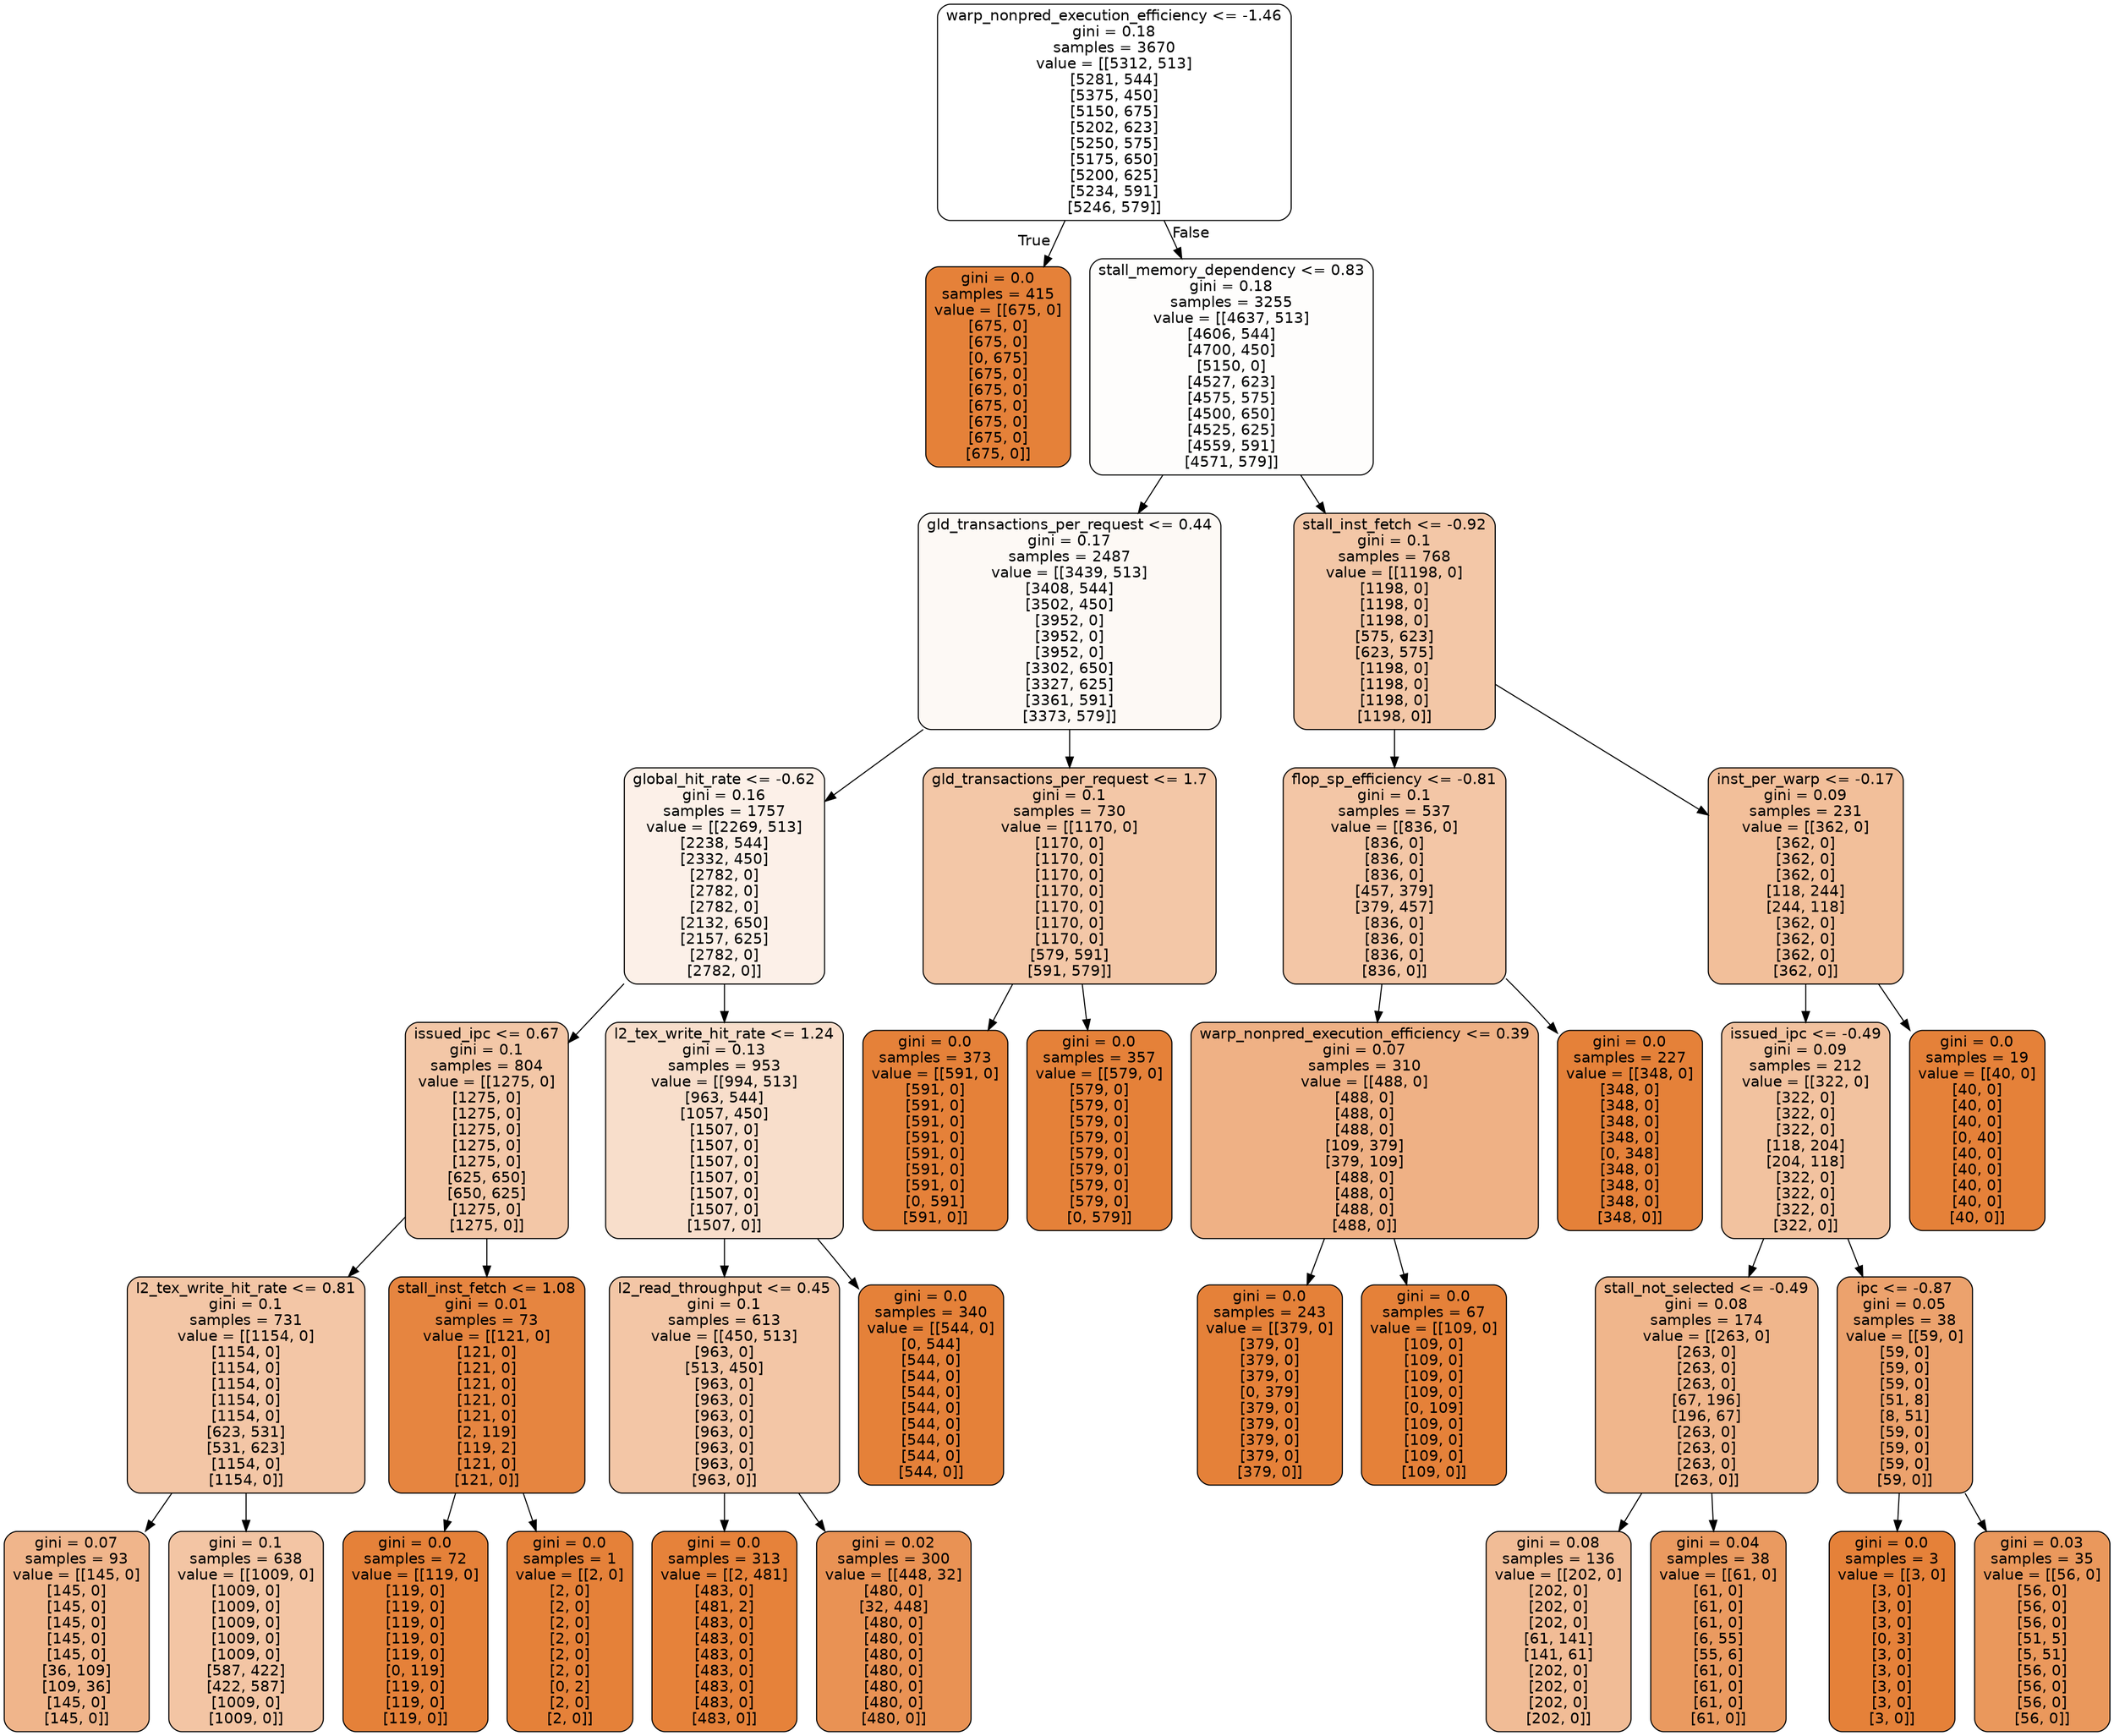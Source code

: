 digraph Tree {
node [shape=box, style="filled, rounded", color="black", fontname=helvetica] ;
edge [fontname=helvetica] ;
0 [label="warp_nonpred_execution_efficiency <= -1.46\ngini = 0.18\nsamples = 3670\nvalue = [[5312, 513]\n[5281, 544]\n[5375, 450]\n[5150, 675]\n[5202, 623]\n[5250, 575]\n[5175, 650]\n[5200, 625]\n[5234, 591]\n[5246, 579]]", fillcolor="#e5813900"] ;
1 [label="gini = 0.0\nsamples = 415\nvalue = [[675, 0]\n[675, 0]\n[675, 0]\n[0, 675]\n[675, 0]\n[675, 0]\n[675, 0]\n[675, 0]\n[675, 0]\n[675, 0]]", fillcolor="#e58139ff"] ;
0 -> 1 [labeldistance=2.5, labelangle=45, headlabel="True"] ;
2 [label="stall_memory_dependency <= 0.83\ngini = 0.18\nsamples = 3255\nvalue = [[4637, 513]\n[4606, 544]\n[4700, 450]\n[5150, 0]\n[4527, 623]\n[4575, 575]\n[4500, 650]\n[4525, 625]\n[4559, 591]\n[4571, 579]]", fillcolor="#e5813903"] ;
0 -> 2 [labeldistance=2.5, labelangle=-45, headlabel="False"] ;
3 [label="gld_transactions_per_request <= 0.44\ngini = 0.17\nsamples = 2487\nvalue = [[3439, 513]\n[3408, 544]\n[3502, 450]\n[3952, 0]\n[3952, 0]\n[3952, 0]\n[3302, 650]\n[3327, 625]\n[3361, 591]\n[3373, 579]]", fillcolor="#e581390c"] ;
2 -> 3 ;
4 [label="global_hit_rate <= -0.62\ngini = 0.16\nsamples = 1757\nvalue = [[2269, 513]\n[2238, 544]\n[2332, 450]\n[2782, 0]\n[2782, 0]\n[2782, 0]\n[2132, 650]\n[2157, 625]\n[2782, 0]\n[2782, 0]]", fillcolor="#e581391d"] ;
3 -> 4 ;
5 [label="issued_ipc <= 0.67\ngini = 0.1\nsamples = 804\nvalue = [[1275, 0]\n[1275, 0]\n[1275, 0]\n[1275, 0]\n[1275, 0]\n[1275, 0]\n[625, 650]\n[650, 625]\n[1275, 0]\n[1275, 0]]", fillcolor="#e5813971"] ;
4 -> 5 ;
6 [label="l2_tex_write_hit_rate <= 0.81\ngini = 0.1\nsamples = 731\nvalue = [[1154, 0]\n[1154, 0]\n[1154, 0]\n[1154, 0]\n[1154, 0]\n[1154, 0]\n[623, 531]\n[531, 623]\n[1154, 0]\n[1154, 0]]", fillcolor="#e5813972"] ;
5 -> 6 ;
7 [label="gini = 0.07\nsamples = 93\nvalue = [[145, 0]\n[145, 0]\n[145, 0]\n[145, 0]\n[145, 0]\n[145, 0]\n[36, 109]\n[109, 36]\n[145, 0]\n[145, 0]]", fillcolor="#e5813995"] ;
6 -> 7 ;
8 [label="gini = 0.1\nsamples = 638\nvalue = [[1009, 0]\n[1009, 0]\n[1009, 0]\n[1009, 0]\n[1009, 0]\n[1009, 0]\n[587, 422]\n[422, 587]\n[1009, 0]\n[1009, 0]]", fillcolor="#e5813975"] ;
6 -> 8 ;
9 [label="stall_inst_fetch <= 1.08\ngini = 0.01\nsamples = 73\nvalue = [[121, 0]\n[121, 0]\n[121, 0]\n[121, 0]\n[121, 0]\n[121, 0]\n[2, 119]\n[119, 2]\n[121, 0]\n[121, 0]]", fillcolor="#e58139f6"] ;
5 -> 9 ;
10 [label="gini = 0.0\nsamples = 72\nvalue = [[119, 0]\n[119, 0]\n[119, 0]\n[119, 0]\n[119, 0]\n[119, 0]\n[0, 119]\n[119, 0]\n[119, 0]\n[119, 0]]", fillcolor="#e58139ff"] ;
9 -> 10 ;
11 [label="gini = 0.0\nsamples = 1\nvalue = [[2, 0]\n[2, 0]\n[2, 0]\n[2, 0]\n[2, 0]\n[2, 0]\n[2, 0]\n[0, 2]\n[2, 0]\n[2, 0]]", fillcolor="#e58139ff"] ;
9 -> 11 ;
12 [label="l2_tex_write_hit_rate <= 1.24\ngini = 0.13\nsamples = 953\nvalue = [[994, 513]\n[963, 544]\n[1057, 450]\n[1507, 0]\n[1507, 0]\n[1507, 0]\n[1507, 0]\n[1507, 0]\n[1507, 0]\n[1507, 0]]", fillcolor="#e5813942"] ;
4 -> 12 ;
13 [label="l2_read_throughput <= 0.45\ngini = 0.1\nsamples = 613\nvalue = [[450, 513]\n[963, 0]\n[513, 450]\n[963, 0]\n[963, 0]\n[963, 0]\n[963, 0]\n[963, 0]\n[963, 0]\n[963, 0]]", fillcolor="#e5813972"] ;
12 -> 13 ;
14 [label="gini = 0.0\nsamples = 313\nvalue = [[2, 481]\n[483, 0]\n[481, 2]\n[483, 0]\n[483, 0]\n[483, 0]\n[483, 0]\n[483, 0]\n[483, 0]\n[483, 0]]", fillcolor="#e58139fd"] ;
13 -> 14 ;
15 [label="gini = 0.02\nsamples = 300\nvalue = [[448, 32]\n[480, 0]\n[32, 448]\n[480, 0]\n[480, 0]\n[480, 0]\n[480, 0]\n[480, 0]\n[480, 0]\n[480, 0]]", fillcolor="#e58139dc"] ;
13 -> 15 ;
16 [label="gini = 0.0\nsamples = 340\nvalue = [[544, 0]\n[0, 544]\n[544, 0]\n[544, 0]\n[544, 0]\n[544, 0]\n[544, 0]\n[544, 0]\n[544, 0]\n[544, 0]]", fillcolor="#e58139ff"] ;
12 -> 16 ;
17 [label="gld_transactions_per_request <= 1.7\ngini = 0.1\nsamples = 730\nvalue = [[1170, 0]\n[1170, 0]\n[1170, 0]\n[1170, 0]\n[1170, 0]\n[1170, 0]\n[1170, 0]\n[1170, 0]\n[579, 591]\n[591, 579]]", fillcolor="#e5813971"] ;
3 -> 17 ;
18 [label="gini = 0.0\nsamples = 373\nvalue = [[591, 0]\n[591, 0]\n[591, 0]\n[591, 0]\n[591, 0]\n[591, 0]\n[591, 0]\n[591, 0]\n[0, 591]\n[591, 0]]", fillcolor="#e58139ff"] ;
17 -> 18 ;
19 [label="gini = 0.0\nsamples = 357\nvalue = [[579, 0]\n[579, 0]\n[579, 0]\n[579, 0]\n[579, 0]\n[579, 0]\n[579, 0]\n[579, 0]\n[579, 0]\n[0, 579]]", fillcolor="#e58139ff"] ;
17 -> 19 ;
20 [label="stall_inst_fetch <= -0.92\ngini = 0.1\nsamples = 768\nvalue = [[1198, 0]\n[1198, 0]\n[1198, 0]\n[1198, 0]\n[575, 623]\n[623, 575]\n[1198, 0]\n[1198, 0]\n[1198, 0]\n[1198, 0]]", fillcolor="#e5813971"] ;
2 -> 20 ;
21 [label="flop_sp_efficiency <= -0.81\ngini = 0.1\nsamples = 537\nvalue = [[836, 0]\n[836, 0]\n[836, 0]\n[836, 0]\n[457, 379]\n[379, 457]\n[836, 0]\n[836, 0]\n[836, 0]\n[836, 0]]", fillcolor="#e5813972"] ;
20 -> 21 ;
22 [label="warp_nonpred_execution_efficiency <= 0.39\ngini = 0.07\nsamples = 310\nvalue = [[488, 0]\n[488, 0]\n[488, 0]\n[488, 0]\n[109, 379]\n[379, 109]\n[488, 0]\n[488, 0]\n[488, 0]\n[488, 0]]", fillcolor="#e581399d"] ;
21 -> 22 ;
23 [label="gini = 0.0\nsamples = 243\nvalue = [[379, 0]\n[379, 0]\n[379, 0]\n[379, 0]\n[0, 379]\n[379, 0]\n[379, 0]\n[379, 0]\n[379, 0]\n[379, 0]]", fillcolor="#e58139ff"] ;
22 -> 23 ;
24 [label="gini = 0.0\nsamples = 67\nvalue = [[109, 0]\n[109, 0]\n[109, 0]\n[109, 0]\n[109, 0]\n[0, 109]\n[109, 0]\n[109, 0]\n[109, 0]\n[109, 0]]", fillcolor="#e58139ff"] ;
22 -> 24 ;
25 [label="gini = 0.0\nsamples = 227\nvalue = [[348, 0]\n[348, 0]\n[348, 0]\n[348, 0]\n[348, 0]\n[0, 348]\n[348, 0]\n[348, 0]\n[348, 0]\n[348, 0]]", fillcolor="#e58139ff"] ;
21 -> 25 ;
26 [label="inst_per_warp <= -0.17\ngini = 0.09\nsamples = 231\nvalue = [[362, 0]\n[362, 0]\n[362, 0]\n[362, 0]\n[118, 244]\n[244, 118]\n[362, 0]\n[362, 0]\n[362, 0]\n[362, 0]]", fillcolor="#e5813982"] ;
20 -> 26 ;
27 [label="issued_ipc <= -0.49\ngini = 0.09\nsamples = 212\nvalue = [[322, 0]\n[322, 0]\n[322, 0]\n[322, 0]\n[118, 204]\n[204, 118]\n[322, 0]\n[322, 0]\n[322, 0]\n[322, 0]]", fillcolor="#e581397b"] ;
26 -> 27 ;
28 [label="stall_not_selected <= -0.49\ngini = 0.08\nsamples = 174\nvalue = [[263, 0]\n[263, 0]\n[263, 0]\n[263, 0]\n[67, 196]\n[196, 67]\n[263, 0]\n[263, 0]\n[263, 0]\n[263, 0]]", fillcolor="#e5813993"] ;
27 -> 28 ;
29 [label="gini = 0.08\nsamples = 136\nvalue = [[202, 0]\n[202, 0]\n[202, 0]\n[202, 0]\n[61, 141]\n[141, 61]\n[202, 0]\n[202, 0]\n[202, 0]\n[202, 0]]", fillcolor="#e5813987"] ;
28 -> 29 ;
30 [label="gini = 0.04\nsamples = 38\nvalue = [[61, 0]\n[61, 0]\n[61, 0]\n[61, 0]\n[6, 55]\n[55, 6]\n[61, 0]\n[61, 0]\n[61, 0]\n[61, 0]]", fillcolor="#e58139cd"] ;
28 -> 30 ;
31 [label="ipc <= -0.87\ngini = 0.05\nsamples = 38\nvalue = [[59, 0]\n[59, 0]\n[59, 0]\n[59, 0]\n[51, 8]\n[8, 51]\n[59, 0]\n[59, 0]\n[59, 0]\n[59, 0]]", fillcolor="#e58139bc"] ;
27 -> 31 ;
32 [label="gini = 0.0\nsamples = 3\nvalue = [[3, 0]\n[3, 0]\n[3, 0]\n[3, 0]\n[0, 3]\n[3, 0]\n[3, 0]\n[3, 0]\n[3, 0]\n[3, 0]]", fillcolor="#e58139ff"] ;
31 -> 32 ;
33 [label="gini = 0.03\nsamples = 35\nvalue = [[56, 0]\n[56, 0]\n[56, 0]\n[56, 0]\n[51, 5]\n[5, 51]\n[56, 0]\n[56, 0]\n[56, 0]\n[56, 0]]", fillcolor="#e58139d1"] ;
31 -> 33 ;
34 [label="gini = 0.0\nsamples = 19\nvalue = [[40, 0]\n[40, 0]\n[40, 0]\n[40, 0]\n[0, 40]\n[40, 0]\n[40, 0]\n[40, 0]\n[40, 0]\n[40, 0]]", fillcolor="#e58139ff"] ;
26 -> 34 ;
}